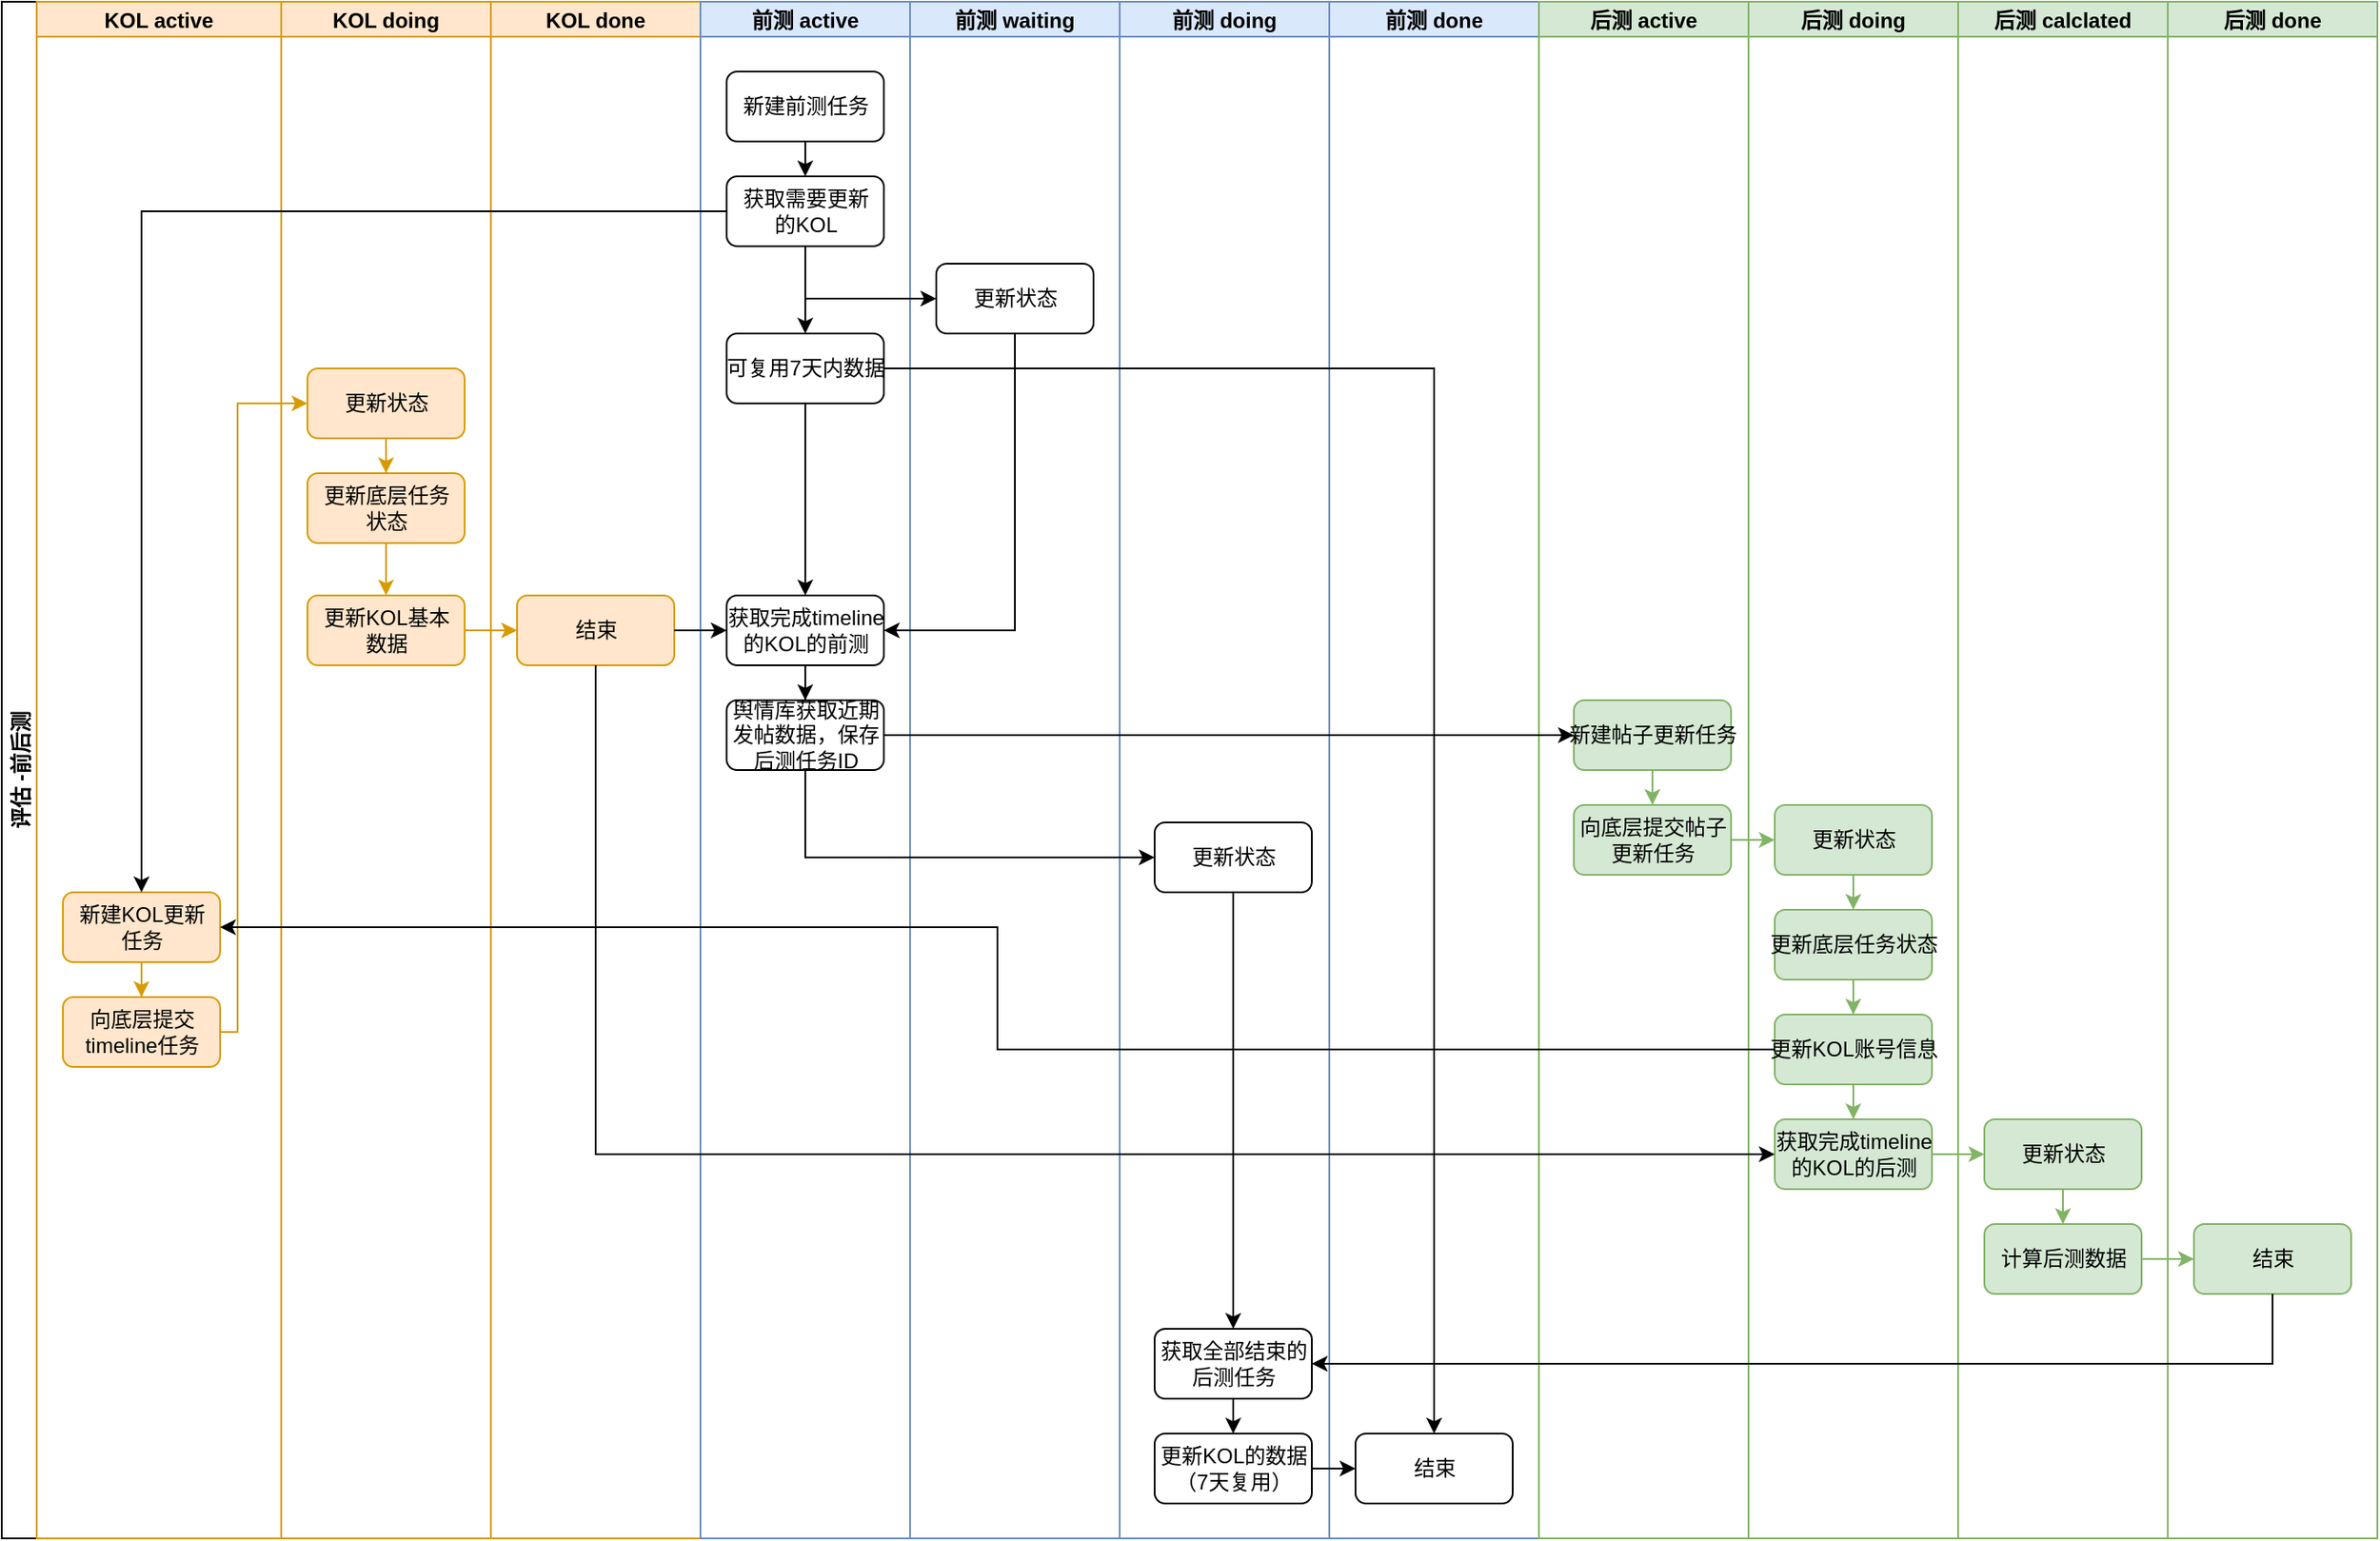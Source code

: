 <mxfile version="15.9.1" type="github">
  <diagram id="VNb34vfujdgKMntsX6jH" name="第 1 页">
    <mxGraphModel dx="1577" dy="982" grid="1" gridSize="10" guides="1" tooltips="1" connect="1" arrows="1" fold="1" page="1" pageScale="1" pageWidth="827" pageHeight="1169" math="0" shadow="0">
      <root>
        <mxCell id="0" />
        <mxCell id="1" parent="0" />
        <mxCell id="d169c82LsVunIj2cIpod-1" value="评估 -前后测" style="swimlane;childLayout=stackLayout;resizeParent=1;resizeParentMax=0;startSize=20;horizontal=0;horizontalStack=1;" vertex="1" parent="1">
          <mxGeometry x="100" y="30" width="1360" height="880" as="geometry" />
        </mxCell>
        <mxCell id="d169c82LsVunIj2cIpod-33" value="KOL active" style="swimlane;startSize=20;fillColor=#ffe6cc;strokeColor=#d79b00;" vertex="1" parent="d169c82LsVunIj2cIpod-1">
          <mxGeometry x="20" width="140" height="880" as="geometry" />
        </mxCell>
        <mxCell id="d169c82LsVunIj2cIpod-53" style="edgeStyle=orthogonalEdgeStyle;rounded=0;orthogonalLoop=1;jettySize=auto;html=1;exitX=0.5;exitY=1;exitDx=0;exitDy=0;fillColor=#ffe6cc;strokeColor=#d79b00;" edge="1" parent="d169c82LsVunIj2cIpod-33" source="d169c82LsVunIj2cIpod-41" target="d169c82LsVunIj2cIpod-49">
          <mxGeometry relative="1" as="geometry" />
        </mxCell>
        <mxCell id="d169c82LsVunIj2cIpod-41" value="新建KOL更新&lt;br&gt;任务" style="rounded=1;html=1;fillColor=#ffe6cc;strokeColor=#d79b00;" vertex="1" parent="d169c82LsVunIj2cIpod-33">
          <mxGeometry x="15" y="510" width="90" height="40" as="geometry" />
        </mxCell>
        <mxCell id="d169c82LsVunIj2cIpod-49" value="向底层提交&lt;br&gt;timeline任务" style="rounded=1;html=1;fillColor=#ffe6cc;strokeColor=#d79b00;" vertex="1" parent="d169c82LsVunIj2cIpod-33">
          <mxGeometry x="15" y="570" width="90" height="40" as="geometry" />
        </mxCell>
        <mxCell id="d169c82LsVunIj2cIpod-29" value="KOL doing" style="swimlane;startSize=20;fillColor=#ffe6cc;strokeColor=#d79b00;" vertex="1" parent="d169c82LsVunIj2cIpod-1">
          <mxGeometry x="160" width="120" height="880" as="geometry" />
        </mxCell>
        <mxCell id="d169c82LsVunIj2cIpod-57" style="edgeStyle=orthogonalEdgeStyle;rounded=0;orthogonalLoop=1;jettySize=auto;html=1;exitX=0.5;exitY=1;exitDx=0;exitDy=0;fillColor=#ffe6cc;strokeColor=#d79b00;" edge="1" parent="d169c82LsVunIj2cIpod-29" source="d169c82LsVunIj2cIpod-54" target="d169c82LsVunIj2cIpod-56">
          <mxGeometry relative="1" as="geometry" />
        </mxCell>
        <mxCell id="d169c82LsVunIj2cIpod-54" value="更新状态" style="rounded=1;html=1;fillColor=#ffe6cc;strokeColor=#d79b00;" vertex="1" parent="d169c82LsVunIj2cIpod-29">
          <mxGeometry x="15" y="210" width="90" height="40" as="geometry" />
        </mxCell>
        <mxCell id="d169c82LsVunIj2cIpod-59" style="edgeStyle=orthogonalEdgeStyle;rounded=0;orthogonalLoop=1;jettySize=auto;html=1;exitX=0.5;exitY=1;exitDx=0;exitDy=0;fillColor=#ffe6cc;strokeColor=#d79b00;" edge="1" parent="d169c82LsVunIj2cIpod-29" source="d169c82LsVunIj2cIpod-56" target="d169c82LsVunIj2cIpod-58">
          <mxGeometry relative="1" as="geometry" />
        </mxCell>
        <mxCell id="d169c82LsVunIj2cIpod-56" value="更新底层任务&lt;br&gt;状态" style="rounded=1;html=1;fillColor=#ffe6cc;strokeColor=#d79b00;" vertex="1" parent="d169c82LsVunIj2cIpod-29">
          <mxGeometry x="15" y="270" width="90" height="40" as="geometry" />
        </mxCell>
        <mxCell id="d169c82LsVunIj2cIpod-58" value="更新KOL基本&lt;br&gt;数据" style="rounded=1;html=1;fillColor=#ffe6cc;strokeColor=#d79b00;" vertex="1" parent="d169c82LsVunIj2cIpod-29">
          <mxGeometry x="15" y="340" width="90" height="40" as="geometry" />
        </mxCell>
        <mxCell id="d169c82LsVunIj2cIpod-25" value="KOL done" style="swimlane;startSize=20;fillColor=#ffe6cc;strokeColor=#d79b00;" vertex="1" parent="d169c82LsVunIj2cIpod-1">
          <mxGeometry x="280" width="120" height="880" as="geometry" />
        </mxCell>
        <mxCell id="d169c82LsVunIj2cIpod-60" value="结束" style="rounded=1;html=1;fillColor=#ffe6cc;strokeColor=#d79b00;" vertex="1" parent="d169c82LsVunIj2cIpod-25">
          <mxGeometry x="15" y="340" width="90" height="40" as="geometry" />
        </mxCell>
        <mxCell id="d169c82LsVunIj2cIpod-37" value="前测 active" style="swimlane;startSize=20;fillColor=#dae8fc;strokeColor=#6c8ebf;" vertex="1" parent="d169c82LsVunIj2cIpod-1">
          <mxGeometry x="400" width="120" height="880" as="geometry" />
        </mxCell>
        <mxCell id="d169c82LsVunIj2cIpod-38" style="edgeStyle=orthogonalEdgeStyle;rounded=0;orthogonalLoop=1;jettySize=auto;html=1;exitX=0.5;exitY=1;exitDx=0;exitDy=0;entryX=0.5;entryY=0;entryDx=0;entryDy=0;" edge="1" parent="d169c82LsVunIj2cIpod-37" source="d169c82LsVunIj2cIpod-39" target="d169c82LsVunIj2cIpod-40">
          <mxGeometry relative="1" as="geometry" />
        </mxCell>
        <mxCell id="d169c82LsVunIj2cIpod-39" value="新建前测任务" style="rounded=1;html=1;" vertex="1" parent="d169c82LsVunIj2cIpod-37">
          <mxGeometry x="15" y="40" width="90" height="40" as="geometry" />
        </mxCell>
        <mxCell id="d169c82LsVunIj2cIpod-46" style="edgeStyle=orthogonalEdgeStyle;rounded=0;orthogonalLoop=1;jettySize=auto;html=1;exitX=0.5;exitY=1;exitDx=0;exitDy=0;" edge="1" parent="d169c82LsVunIj2cIpod-37" source="d169c82LsVunIj2cIpod-40" target="d169c82LsVunIj2cIpod-43">
          <mxGeometry relative="1" as="geometry" />
        </mxCell>
        <mxCell id="d169c82LsVunIj2cIpod-40" value="获取需要更新&lt;br&gt;的KOL" style="rounded=1;html=1;" vertex="1" parent="d169c82LsVunIj2cIpod-37">
          <mxGeometry x="15" y="100" width="90" height="40" as="geometry" />
        </mxCell>
        <mxCell id="d169c82LsVunIj2cIpod-64" style="edgeStyle=orthogonalEdgeStyle;rounded=0;orthogonalLoop=1;jettySize=auto;html=1;exitX=0.5;exitY=1;exitDx=0;exitDy=0;" edge="1" parent="d169c82LsVunIj2cIpod-37" source="d169c82LsVunIj2cIpod-43" target="d169c82LsVunIj2cIpod-62">
          <mxGeometry relative="1" as="geometry" />
        </mxCell>
        <mxCell id="d169c82LsVunIj2cIpod-43" value="可复用7天内数据" style="rounded=1;html=1;" vertex="1" parent="d169c82LsVunIj2cIpod-37">
          <mxGeometry x="15" y="190" width="90" height="40" as="geometry" />
        </mxCell>
        <mxCell id="d169c82LsVunIj2cIpod-67" style="edgeStyle=orthogonalEdgeStyle;rounded=0;orthogonalLoop=1;jettySize=auto;html=1;exitX=0.5;exitY=1;exitDx=0;exitDy=0;" edge="1" parent="d169c82LsVunIj2cIpod-37" source="d169c82LsVunIj2cIpod-62" target="d169c82LsVunIj2cIpod-66">
          <mxGeometry relative="1" as="geometry" />
        </mxCell>
        <mxCell id="d169c82LsVunIj2cIpod-66" value="舆情库获取近期&lt;br&gt;发帖数据，保存&lt;br&gt;后测任务ID" style="rounded=1;html=1;" vertex="1" parent="d169c82LsVunIj2cIpod-37">
          <mxGeometry x="15" y="400" width="90" height="40" as="geometry" />
        </mxCell>
        <mxCell id="d169c82LsVunIj2cIpod-62" value="获取完成timeline&lt;br&gt;的KOL的前测" style="rounded=1;html=1;" vertex="1" parent="d169c82LsVunIj2cIpod-37">
          <mxGeometry x="15" y="340" width="90" height="40" as="geometry" />
        </mxCell>
        <mxCell id="d169c82LsVunIj2cIpod-2" value="前测 waiting" style="swimlane;startSize=20;fillColor=#dae8fc;strokeColor=#6c8ebf;" vertex="1" parent="d169c82LsVunIj2cIpod-1">
          <mxGeometry x="520" width="120" height="880" as="geometry" />
        </mxCell>
        <mxCell id="d169c82LsVunIj2cIpod-45" value="更新状态" style="rounded=1;html=1;" vertex="1" parent="d169c82LsVunIj2cIpod-2">
          <mxGeometry x="15" y="150" width="90" height="40" as="geometry" />
        </mxCell>
        <mxCell id="d169c82LsVunIj2cIpod-3" value="前测 doing" style="swimlane;startSize=20;fillColor=#dae8fc;strokeColor=#6c8ebf;" vertex="1" parent="d169c82LsVunIj2cIpod-1">
          <mxGeometry x="640" width="120" height="880" as="geometry" />
        </mxCell>
        <mxCell id="d169c82LsVunIj2cIpod-92" style="edgeStyle=orthogonalEdgeStyle;rounded=0;orthogonalLoop=1;jettySize=auto;html=1;exitX=0.5;exitY=1;exitDx=0;exitDy=0;" edge="1" parent="d169c82LsVunIj2cIpod-3" source="d169c82LsVunIj2cIpod-65" target="d169c82LsVunIj2cIpod-90">
          <mxGeometry relative="1" as="geometry" />
        </mxCell>
        <mxCell id="d169c82LsVunIj2cIpod-65" value="更新状态" style="rounded=1;html=1;" vertex="1" parent="d169c82LsVunIj2cIpod-3">
          <mxGeometry x="20" y="470" width="90" height="40" as="geometry" />
        </mxCell>
        <mxCell id="d169c82LsVunIj2cIpod-94" style="edgeStyle=orthogonalEdgeStyle;rounded=0;orthogonalLoop=1;jettySize=auto;html=1;exitX=0.5;exitY=1;exitDx=0;exitDy=0;" edge="1" parent="d169c82LsVunIj2cIpod-3" source="d169c82LsVunIj2cIpod-90" target="d169c82LsVunIj2cIpod-93">
          <mxGeometry relative="1" as="geometry" />
        </mxCell>
        <mxCell id="d169c82LsVunIj2cIpod-90" value="获取全部结束的&lt;br&gt;后测任务" style="rounded=1;html=1;" vertex="1" parent="d169c82LsVunIj2cIpod-3">
          <mxGeometry x="20" y="760" width="90" height="40" as="geometry" />
        </mxCell>
        <mxCell id="d169c82LsVunIj2cIpod-93" value="更新KOL的数据&lt;br&gt;（7天复用）" style="rounded=1;html=1;" vertex="1" parent="d169c82LsVunIj2cIpod-3">
          <mxGeometry x="20" y="820" width="90" height="40" as="geometry" />
        </mxCell>
        <mxCell id="d169c82LsVunIj2cIpod-4" value="前测 done" style="swimlane;startSize=20;fillColor=#dae8fc;strokeColor=#6c8ebf;" vertex="1" parent="d169c82LsVunIj2cIpod-1">
          <mxGeometry x="760" width="120" height="880" as="geometry" />
        </mxCell>
        <mxCell id="d169c82LsVunIj2cIpod-47" value="结束" style="rounded=1;html=1;" vertex="1" parent="d169c82LsVunIj2cIpod-4">
          <mxGeometry x="15" y="820" width="90" height="40" as="geometry" />
        </mxCell>
        <mxCell id="d169c82LsVunIj2cIpod-6" value="后测 active" style="swimlane;startSize=20;fillColor=#d5e8d4;strokeColor=#82b366;" vertex="1" parent="d169c82LsVunIj2cIpod-1">
          <mxGeometry x="880" width="120" height="880" as="geometry" />
        </mxCell>
        <mxCell id="d169c82LsVunIj2cIpod-24" style="edgeStyle=orthogonalEdgeStyle;rounded=0;orthogonalLoop=1;jettySize=auto;html=1;exitX=0.5;exitY=1;exitDx=0;exitDy=0;entryX=0.5;entryY=0;entryDx=0;entryDy=0;fillColor=#d5e8d4;strokeColor=#82b366;" edge="1" parent="d169c82LsVunIj2cIpod-6" source="d169c82LsVunIj2cIpod-20" target="d169c82LsVunIj2cIpod-23">
          <mxGeometry relative="1" as="geometry" />
        </mxCell>
        <mxCell id="d169c82LsVunIj2cIpod-20" value="新建帖子更新任务" style="rounded=1;html=1;fillColor=#d5e8d4;strokeColor=#82b366;" vertex="1" parent="d169c82LsVunIj2cIpod-6">
          <mxGeometry x="20" y="400" width="90" height="40" as="geometry" />
        </mxCell>
        <mxCell id="d169c82LsVunIj2cIpod-23" value="向底层提交帖子&lt;br&gt;更新任务" style="rounded=1;html=1;fillColor=#d5e8d4;strokeColor=#82b366;" vertex="1" parent="d169c82LsVunIj2cIpod-6">
          <mxGeometry x="20" y="460" width="90" height="40" as="geometry" />
        </mxCell>
        <mxCell id="d169c82LsVunIj2cIpod-7" value="后测 doing" style="swimlane;startSize=20;fillColor=#d5e8d4;strokeColor=#82b366;" vertex="1" parent="d169c82LsVunIj2cIpod-1">
          <mxGeometry x="1000" width="120" height="880" as="geometry" />
        </mxCell>
        <mxCell id="d169c82LsVunIj2cIpod-75" style="edgeStyle=orthogonalEdgeStyle;rounded=0;orthogonalLoop=1;jettySize=auto;html=1;exitX=0.5;exitY=1;exitDx=0;exitDy=0;entryX=0.5;entryY=0;entryDx=0;entryDy=0;fillColor=#d5e8d4;strokeColor=#82b366;" edge="1" parent="d169c82LsVunIj2cIpod-7" source="d169c82LsVunIj2cIpod-72" target="d169c82LsVunIj2cIpod-74">
          <mxGeometry relative="1" as="geometry" />
        </mxCell>
        <mxCell id="d169c82LsVunIj2cIpod-72" value="更新状态" style="rounded=1;html=1;fillColor=#d5e8d4;strokeColor=#82b366;" vertex="1" parent="d169c82LsVunIj2cIpod-7">
          <mxGeometry x="15" y="460" width="90" height="40" as="geometry" />
        </mxCell>
        <mxCell id="d169c82LsVunIj2cIpod-78" style="edgeStyle=orthogonalEdgeStyle;rounded=0;orthogonalLoop=1;jettySize=auto;html=1;exitX=0.5;exitY=1;exitDx=0;exitDy=0;fillColor=#d5e8d4;strokeColor=#82b366;" edge="1" parent="d169c82LsVunIj2cIpod-7" source="d169c82LsVunIj2cIpod-74" target="d169c82LsVunIj2cIpod-77">
          <mxGeometry relative="1" as="geometry" />
        </mxCell>
        <mxCell id="d169c82LsVunIj2cIpod-74" value="更新底层任务状态" style="rounded=1;html=1;fillColor=#d5e8d4;strokeColor=#82b366;" vertex="1" parent="d169c82LsVunIj2cIpod-7">
          <mxGeometry x="15" y="520" width="90" height="40" as="geometry" />
        </mxCell>
        <mxCell id="d169c82LsVunIj2cIpod-82" style="edgeStyle=orthogonalEdgeStyle;rounded=0;orthogonalLoop=1;jettySize=auto;html=1;exitX=0.5;exitY=1;exitDx=0;exitDy=0;entryX=0.5;entryY=0;entryDx=0;entryDy=0;fillColor=#d5e8d4;strokeColor=#82b366;" edge="1" parent="d169c82LsVunIj2cIpod-7" source="d169c82LsVunIj2cIpod-77" target="d169c82LsVunIj2cIpod-81">
          <mxGeometry relative="1" as="geometry" />
        </mxCell>
        <mxCell id="d169c82LsVunIj2cIpod-77" value="更新KOL账号信息" style="rounded=1;html=1;fillColor=#d5e8d4;strokeColor=#82b366;" vertex="1" parent="d169c82LsVunIj2cIpod-7">
          <mxGeometry x="15" y="580" width="90" height="40" as="geometry" />
        </mxCell>
        <mxCell id="d169c82LsVunIj2cIpod-81" value="获取完成timeline&lt;br&gt;的KOL的后测" style="rounded=1;html=1;fillColor=#d5e8d4;strokeColor=#82b366;" vertex="1" parent="d169c82LsVunIj2cIpod-7">
          <mxGeometry x="15" y="640" width="90" height="40" as="geometry" />
        </mxCell>
        <mxCell id="d169c82LsVunIj2cIpod-8" value="后测 calclated" style="swimlane;startSize=20;fillColor=#d5e8d4;strokeColor=#82b366;" vertex="1" parent="d169c82LsVunIj2cIpod-1">
          <mxGeometry x="1120" width="120" height="880" as="geometry" />
        </mxCell>
        <mxCell id="d169c82LsVunIj2cIpod-86" style="edgeStyle=orthogonalEdgeStyle;rounded=0;orthogonalLoop=1;jettySize=auto;html=1;exitX=0.5;exitY=1;exitDx=0;exitDy=0;entryX=0.5;entryY=0;entryDx=0;entryDy=0;fillColor=#d5e8d4;strokeColor=#82b366;" edge="1" parent="d169c82LsVunIj2cIpod-8" source="d169c82LsVunIj2cIpod-83" target="d169c82LsVunIj2cIpod-85">
          <mxGeometry relative="1" as="geometry" />
        </mxCell>
        <mxCell id="d169c82LsVunIj2cIpod-83" value="更新状态" style="rounded=1;html=1;fillColor=#d5e8d4;strokeColor=#82b366;" vertex="1" parent="d169c82LsVunIj2cIpod-8">
          <mxGeometry x="15" y="640" width="90" height="40" as="geometry" />
        </mxCell>
        <mxCell id="d169c82LsVunIj2cIpod-85" value="计算后测数据" style="rounded=1;html=1;fillColor=#d5e8d4;strokeColor=#82b366;" vertex="1" parent="d169c82LsVunIj2cIpod-8">
          <mxGeometry x="15" y="700" width="90" height="40" as="geometry" />
        </mxCell>
        <mxCell id="d169c82LsVunIj2cIpod-9" value="后测 done" style="swimlane;startSize=20;fillColor=#d5e8d4;strokeColor=#82b366;" vertex="1" parent="d169c82LsVunIj2cIpod-1">
          <mxGeometry x="1240" width="120" height="880" as="geometry" />
        </mxCell>
        <mxCell id="d169c82LsVunIj2cIpod-88" value="结束" style="rounded=1;html=1;fillColor=#d5e8d4;strokeColor=#82b366;" vertex="1" parent="d169c82LsVunIj2cIpod-9">
          <mxGeometry x="15" y="700" width="90" height="40" as="geometry" />
        </mxCell>
        <mxCell id="d169c82LsVunIj2cIpod-21" style="edgeStyle=orthogonalEdgeStyle;rounded=0;orthogonalLoop=1;jettySize=auto;html=1;exitX=1;exitY=0.5;exitDx=0;exitDy=0;entryX=0;entryY=0.5;entryDx=0;entryDy=0;" edge="1" parent="d169c82LsVunIj2cIpod-1" source="d169c82LsVunIj2cIpod-66" target="d169c82LsVunIj2cIpod-20">
          <mxGeometry relative="1" as="geometry" />
        </mxCell>
        <mxCell id="d169c82LsVunIj2cIpod-42" style="edgeStyle=orthogonalEdgeStyle;rounded=0;orthogonalLoop=1;jettySize=auto;html=1;exitX=0;exitY=0.5;exitDx=0;exitDy=0;entryX=0.5;entryY=0;entryDx=0;entryDy=0;" edge="1" parent="d169c82LsVunIj2cIpod-1" source="d169c82LsVunIj2cIpod-40" target="d169c82LsVunIj2cIpod-41">
          <mxGeometry relative="1" as="geometry">
            <Array as="points">
              <mxPoint x="80" y="120" />
            </Array>
          </mxGeometry>
        </mxCell>
        <mxCell id="d169c82LsVunIj2cIpod-44" style="edgeStyle=orthogonalEdgeStyle;rounded=0;orthogonalLoop=1;jettySize=auto;html=1;exitX=0.5;exitY=1;exitDx=0;exitDy=0;entryX=0;entryY=0.5;entryDx=0;entryDy=0;" edge="1" parent="d169c82LsVunIj2cIpod-1" source="d169c82LsVunIj2cIpod-40" target="d169c82LsVunIj2cIpod-45">
          <mxGeometry relative="1" as="geometry">
            <mxPoint x="470" y="180" as="targetPoint" />
          </mxGeometry>
        </mxCell>
        <mxCell id="d169c82LsVunIj2cIpod-48" style="edgeStyle=orthogonalEdgeStyle;rounded=0;orthogonalLoop=1;jettySize=auto;html=1;exitX=1;exitY=0.5;exitDx=0;exitDy=0;entryX=0.5;entryY=0;entryDx=0;entryDy=0;" edge="1" parent="d169c82LsVunIj2cIpod-1" source="d169c82LsVunIj2cIpod-43" target="d169c82LsVunIj2cIpod-47">
          <mxGeometry relative="1" as="geometry" />
        </mxCell>
        <mxCell id="d169c82LsVunIj2cIpod-55" style="edgeStyle=orthogonalEdgeStyle;rounded=0;orthogonalLoop=1;jettySize=auto;html=1;exitX=1;exitY=0.5;exitDx=0;exitDy=0;entryX=0;entryY=0.5;entryDx=0;entryDy=0;fillColor=#ffe6cc;strokeColor=#d79b00;" edge="1" parent="d169c82LsVunIj2cIpod-1" source="d169c82LsVunIj2cIpod-49" target="d169c82LsVunIj2cIpod-54">
          <mxGeometry relative="1" as="geometry">
            <Array as="points">
              <mxPoint x="135" y="590" />
              <mxPoint x="135" y="230" />
            </Array>
          </mxGeometry>
        </mxCell>
        <mxCell id="d169c82LsVunIj2cIpod-61" style="edgeStyle=orthogonalEdgeStyle;rounded=0;orthogonalLoop=1;jettySize=auto;html=1;exitX=1;exitY=0.5;exitDx=0;exitDy=0;fillColor=#ffe6cc;strokeColor=#d79b00;" edge="1" parent="d169c82LsVunIj2cIpod-1" source="d169c82LsVunIj2cIpod-58" target="d169c82LsVunIj2cIpod-60">
          <mxGeometry relative="1" as="geometry" />
        </mxCell>
        <mxCell id="d169c82LsVunIj2cIpod-63" style="edgeStyle=orthogonalEdgeStyle;rounded=0;orthogonalLoop=1;jettySize=auto;html=1;exitX=1;exitY=0.5;exitDx=0;exitDy=0;entryX=0;entryY=0.5;entryDx=0;entryDy=0;" edge="1" parent="d169c82LsVunIj2cIpod-1" source="d169c82LsVunIj2cIpod-60" target="d169c82LsVunIj2cIpod-62">
          <mxGeometry relative="1" as="geometry" />
        </mxCell>
        <mxCell id="d169c82LsVunIj2cIpod-69" style="edgeStyle=orthogonalEdgeStyle;rounded=0;orthogonalLoop=1;jettySize=auto;html=1;exitX=0.5;exitY=1;exitDx=0;exitDy=0;entryX=0;entryY=0.5;entryDx=0;entryDy=0;" edge="1" parent="d169c82LsVunIj2cIpod-1" source="d169c82LsVunIj2cIpod-66" target="d169c82LsVunIj2cIpod-65">
          <mxGeometry relative="1" as="geometry" />
        </mxCell>
        <mxCell id="d169c82LsVunIj2cIpod-71" style="edgeStyle=orthogonalEdgeStyle;rounded=0;orthogonalLoop=1;jettySize=auto;html=1;exitX=0.5;exitY=1;exitDx=0;exitDy=0;entryX=1;entryY=0.5;entryDx=0;entryDy=0;" edge="1" parent="d169c82LsVunIj2cIpod-1" source="d169c82LsVunIj2cIpod-45" target="d169c82LsVunIj2cIpod-62">
          <mxGeometry relative="1" as="geometry" />
        </mxCell>
        <mxCell id="d169c82LsVunIj2cIpod-73" style="edgeStyle=orthogonalEdgeStyle;rounded=0;orthogonalLoop=1;jettySize=auto;html=1;exitX=1;exitY=0.5;exitDx=0;exitDy=0;fillColor=#d5e8d4;strokeColor=#82b366;" edge="1" parent="d169c82LsVunIj2cIpod-1" source="d169c82LsVunIj2cIpod-23" target="d169c82LsVunIj2cIpod-72">
          <mxGeometry relative="1" as="geometry" />
        </mxCell>
        <mxCell id="d169c82LsVunIj2cIpod-79" style="edgeStyle=orthogonalEdgeStyle;rounded=0;orthogonalLoop=1;jettySize=auto;html=1;exitX=0;exitY=0.5;exitDx=0;exitDy=0;entryX=1;entryY=0.5;entryDx=0;entryDy=0;" edge="1" parent="d169c82LsVunIj2cIpod-1" source="d169c82LsVunIj2cIpod-77" target="d169c82LsVunIj2cIpod-41">
          <mxGeometry relative="1" as="geometry" />
        </mxCell>
        <mxCell id="d169c82LsVunIj2cIpod-80" style="edgeStyle=orthogonalEdgeStyle;rounded=0;orthogonalLoop=1;jettySize=auto;html=1;exitX=0.5;exitY=1;exitDx=0;exitDy=0;entryX=0;entryY=0.5;entryDx=0;entryDy=0;" edge="1" parent="d169c82LsVunIj2cIpod-1" source="d169c82LsVunIj2cIpod-60" target="d169c82LsVunIj2cIpod-81">
          <mxGeometry relative="1" as="geometry">
            <mxPoint x="1001.379" y="650" as="targetPoint" />
          </mxGeometry>
        </mxCell>
        <mxCell id="d169c82LsVunIj2cIpod-84" style="edgeStyle=orthogonalEdgeStyle;rounded=0;orthogonalLoop=1;jettySize=auto;html=1;exitX=1;exitY=0.5;exitDx=0;exitDy=0;entryX=0;entryY=0.5;entryDx=0;entryDy=0;fillColor=#d5e8d4;strokeColor=#82b366;" edge="1" parent="d169c82LsVunIj2cIpod-1" source="d169c82LsVunIj2cIpod-81" target="d169c82LsVunIj2cIpod-83">
          <mxGeometry relative="1" as="geometry" />
        </mxCell>
        <mxCell id="d169c82LsVunIj2cIpod-89" style="edgeStyle=orthogonalEdgeStyle;rounded=0;orthogonalLoop=1;jettySize=auto;html=1;exitX=1;exitY=0.5;exitDx=0;exitDy=0;fillColor=#d5e8d4;strokeColor=#82b366;" edge="1" parent="d169c82LsVunIj2cIpod-1" source="d169c82LsVunIj2cIpod-85" target="d169c82LsVunIj2cIpod-88">
          <mxGeometry relative="1" as="geometry" />
        </mxCell>
        <mxCell id="d169c82LsVunIj2cIpod-91" style="edgeStyle=orthogonalEdgeStyle;rounded=0;orthogonalLoop=1;jettySize=auto;html=1;exitX=0.5;exitY=1;exitDx=0;exitDy=0;entryX=1;entryY=0.5;entryDx=0;entryDy=0;" edge="1" parent="d169c82LsVunIj2cIpod-1" source="d169c82LsVunIj2cIpod-88" target="d169c82LsVunIj2cIpod-90">
          <mxGeometry relative="1" as="geometry" />
        </mxCell>
        <mxCell id="d169c82LsVunIj2cIpod-95" style="edgeStyle=orthogonalEdgeStyle;rounded=0;orthogonalLoop=1;jettySize=auto;html=1;exitX=1;exitY=0.5;exitDx=0;exitDy=0;entryX=0;entryY=0.5;entryDx=0;entryDy=0;" edge="1" parent="d169c82LsVunIj2cIpod-1" source="d169c82LsVunIj2cIpod-93" target="d169c82LsVunIj2cIpod-47">
          <mxGeometry relative="1" as="geometry" />
        </mxCell>
      </root>
    </mxGraphModel>
  </diagram>
</mxfile>
